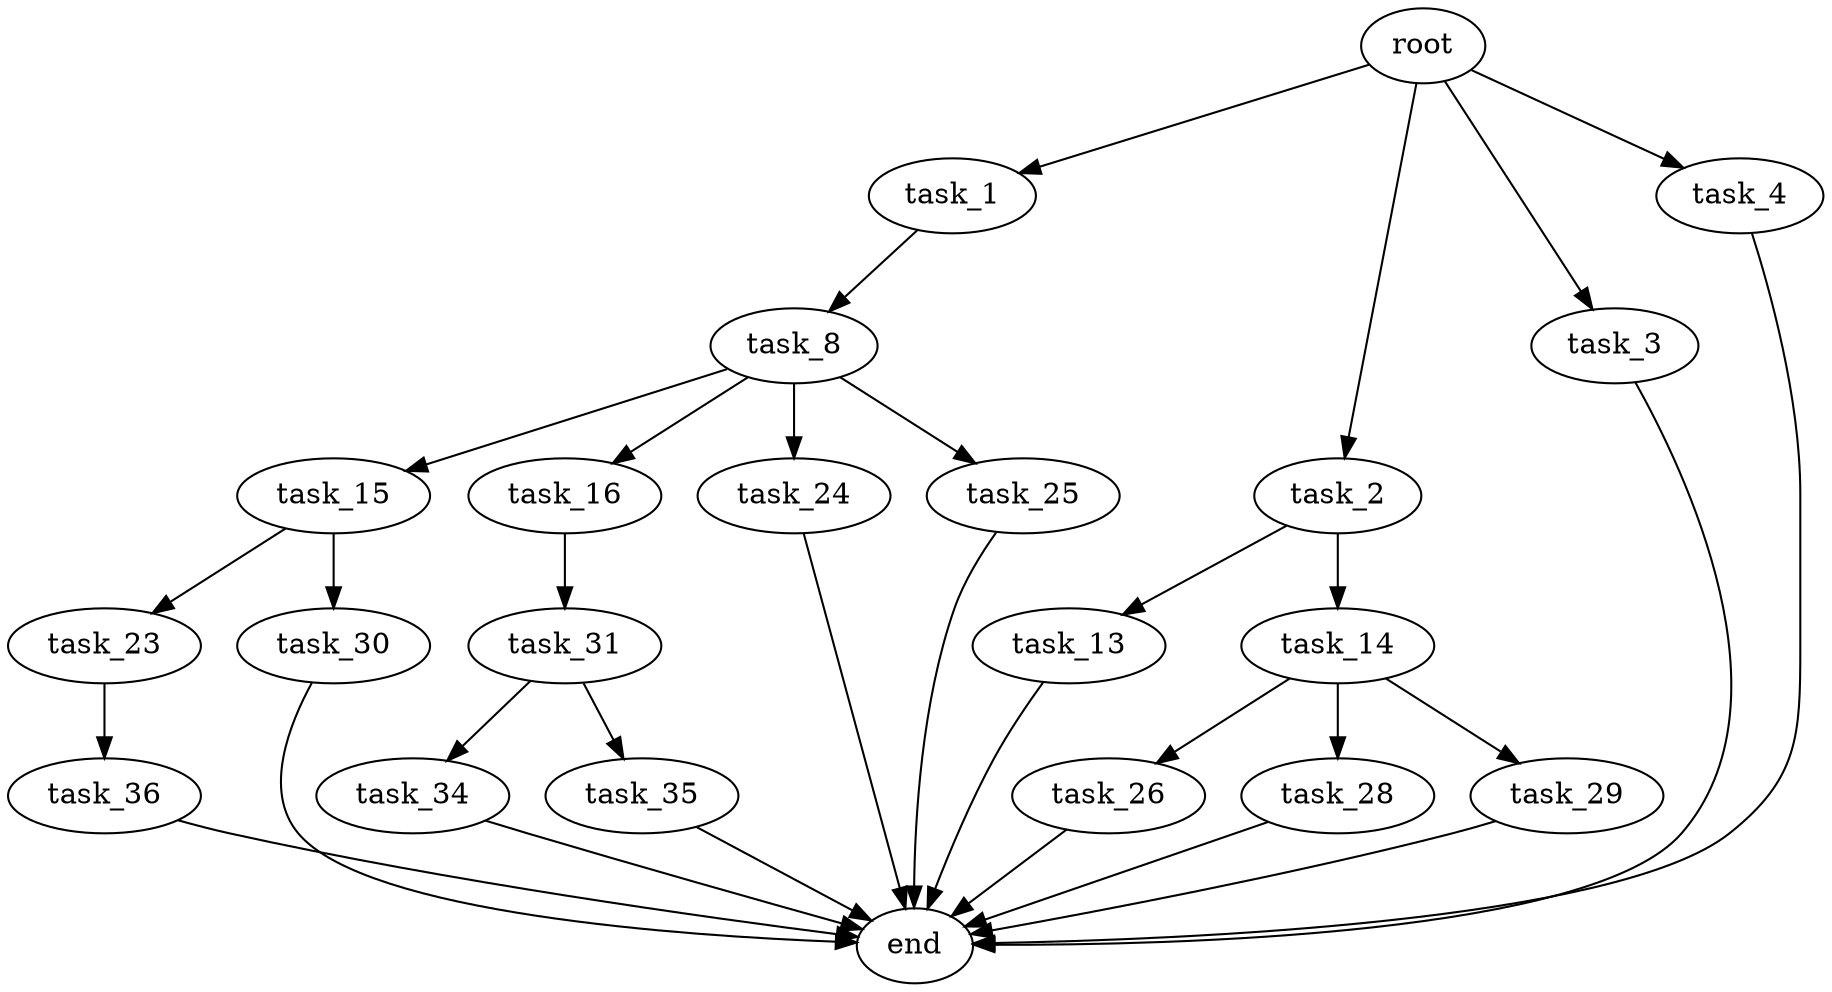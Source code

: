 digraph G {
  root [size="0.000000"];
  task_1 [size="36966554687.000000"];
  task_2 [size="154515567534.000000"];
  task_3 [size="4332965772.000000"];
  task_4 [size="28991029248.000000"];
  task_8 [size="1073741824000.000000"];
  task_13 [size="549755813888.000000"];
  task_14 [size="148646897553.000000"];
  task_15 [size="782757789696.000000"];
  task_16 [size="231928233984.000000"];
  task_23 [size="67776273643.000000"];
  task_24 [size="452222948211.000000"];
  task_25 [size="11795418004.000000"];
  task_26 [size="134217728000.000000"];
  task_28 [size="549755813888.000000"];
  task_29 [size="368293445632.000000"];
  task_30 [size="134217728000.000000"];
  task_31 [size="549755813888.000000"];
  task_34 [size="28991029248.000000"];
  task_35 [size="368293445632.000000"];
  task_36 [size="368293445632.000000"];
  end [size="0.000000"];

  root -> task_1 [size="1.000000"];
  root -> task_2 [size="1.000000"];
  root -> task_3 [size="1.000000"];
  root -> task_4 [size="1.000000"];
  task_1 -> task_8 [size="838860800.000000"];
  task_2 -> task_13 [size="536870912.000000"];
  task_2 -> task_14 [size="536870912.000000"];
  task_3 -> end [size="1.000000"];
  task_4 -> end [size="1.000000"];
  task_8 -> task_15 [size="838860800.000000"];
  task_8 -> task_16 [size="838860800.000000"];
  task_8 -> task_24 [size="838860800.000000"];
  task_8 -> task_25 [size="838860800.000000"];
  task_13 -> end [size="1.000000"];
  task_14 -> task_26 [size="134217728.000000"];
  task_14 -> task_28 [size="134217728.000000"];
  task_14 -> task_29 [size="134217728.000000"];
  task_15 -> task_23 [size="679477248.000000"];
  task_15 -> task_30 [size="679477248.000000"];
  task_16 -> task_31 [size="301989888.000000"];
  task_23 -> task_36 [size="75497472.000000"];
  task_24 -> end [size="1.000000"];
  task_25 -> end [size="1.000000"];
  task_26 -> end [size="1.000000"];
  task_28 -> end [size="1.000000"];
  task_29 -> end [size="1.000000"];
  task_30 -> end [size="1.000000"];
  task_31 -> task_34 [size="536870912.000000"];
  task_31 -> task_35 [size="536870912.000000"];
  task_34 -> end [size="1.000000"];
  task_35 -> end [size="1.000000"];
  task_36 -> end [size="1.000000"];
}
